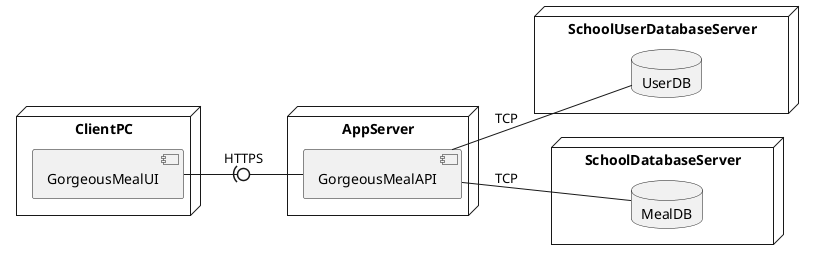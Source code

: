 @startuml DeploymentDiagram
left to right direction

node ClientPC {
    component GorgeousMealUI
}

node AppServer {
    component GorgeousMealAPI
}

node SchoolUserDatabaseServer {
    database UserDB
}

node SchoolDatabaseServer {
    database MealDB
}

GorgeousMealUI -(0- GorgeousMealAPI : HTTPS
GorgeousMealAPI -- UserDB : TCP
GorgeousMealAPI -- MealDB : TCP
@enduml